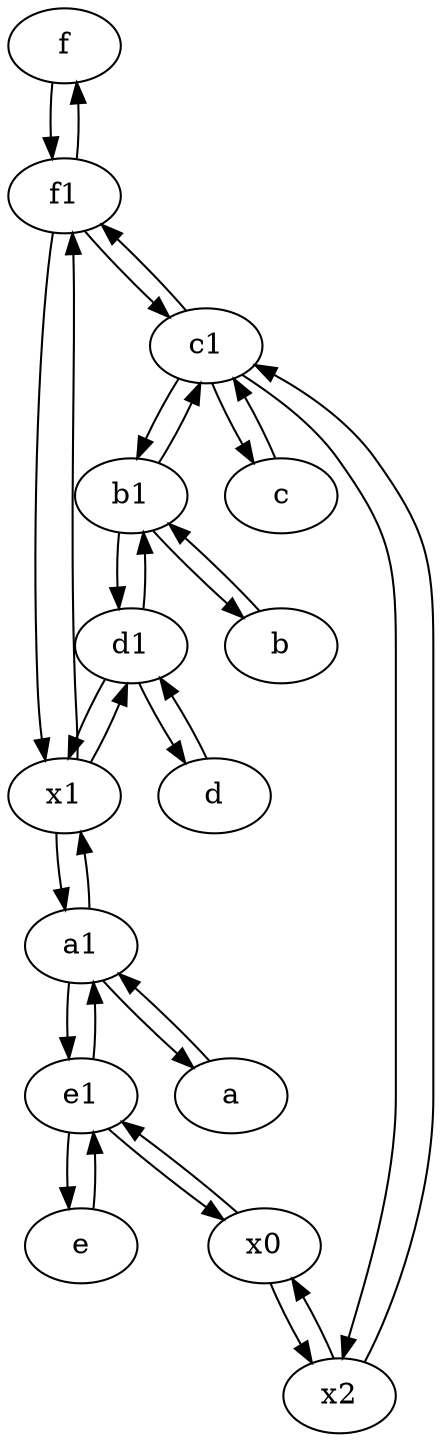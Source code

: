 digraph  {
	f [pos="15,45!"];
	e1 [pos="25,45!"];
	b1 [pos="45,20!"];
	d1 [pos="25,30!"];
	c [pos="20,10!"];
	d [pos="20,30!"];
	a1 [pos="40,15!"];
	f1;
	x2;
	e [pos="30,50!"];
	x0;
	b [pos="50,20!"];
	x1;
	a [pos="40,10!"];
	c1 [pos="30,15!"];
	d -> d1;
	f1 -> f;
	x0 -> x2;
	x2 -> x0;
	c1 -> x2;
	x0 -> e1;
	x2 -> c1;
	b1 -> b;
	c1 -> c;
	c -> c1;
	d1 -> d;
	e -> e1;
	x1 -> d1;
	b -> b1;
	e1 -> a1;
	e1 -> e;
	b1 -> d1;
	a1 -> e1;
	d1 -> x1;
	f -> f1;
	a1 -> x1;
	f1 -> x1;
	b1 -> c1;
	c1 -> b1;
	a -> a1;
	x1 -> f1;
	x1 -> a1;
	a1 -> a;
	f1 -> c1;
	e1 -> x0;
	d1 -> b1;
	c1 -> f1;

	}